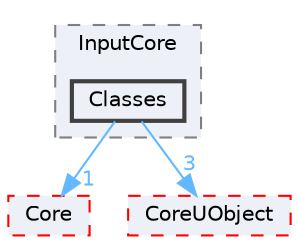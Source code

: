 digraph "Classes"
{
 // INTERACTIVE_SVG=YES
 // LATEX_PDF_SIZE
  bgcolor="transparent";
  edge [fontname=Helvetica,fontsize=10,labelfontname=Helvetica,labelfontsize=10];
  node [fontname=Helvetica,fontsize=10,shape=box,height=0.2,width=0.4];
  compound=true
  subgraph clusterdir_3e8e1daf27a38f5d72a6cbf6f3b5d663 {
    graph [ bgcolor="#edf0f7", pencolor="grey50", label="InputCore", fontname=Helvetica,fontsize=10 style="filled,dashed", URL="dir_3e8e1daf27a38f5d72a6cbf6f3b5d663.html",tooltip=""]
  dir_b416e4a6b1b1bb65a00255693874853a [label="Classes", fillcolor="#edf0f7", color="grey25", style="filled,bold", URL="dir_b416e4a6b1b1bb65a00255693874853a.html",tooltip=""];
  }
  dir_0e6cddcc9caa1238c7f3774224afaa45 [label="Core", fillcolor="#edf0f7", color="red", style="filled,dashed", URL="dir_0e6cddcc9caa1238c7f3774224afaa45.html",tooltip=""];
  dir_4c499e5e32e2b4479ad7e552df73eeae [label="CoreUObject", fillcolor="#edf0f7", color="red", style="filled,dashed", URL="dir_4c499e5e32e2b4479ad7e552df73eeae.html",tooltip=""];
  dir_b416e4a6b1b1bb65a00255693874853a->dir_0e6cddcc9caa1238c7f3774224afaa45 [headlabel="1", labeldistance=1.5 headhref="dir_000196_000266.html" href="dir_000196_000266.html" color="steelblue1" fontcolor="steelblue1"];
  dir_b416e4a6b1b1bb65a00255693874853a->dir_4c499e5e32e2b4479ad7e552df73eeae [headlabel="3", labeldistance=1.5 headhref="dir_000196_000268.html" href="dir_000196_000268.html" color="steelblue1" fontcolor="steelblue1"];
}
